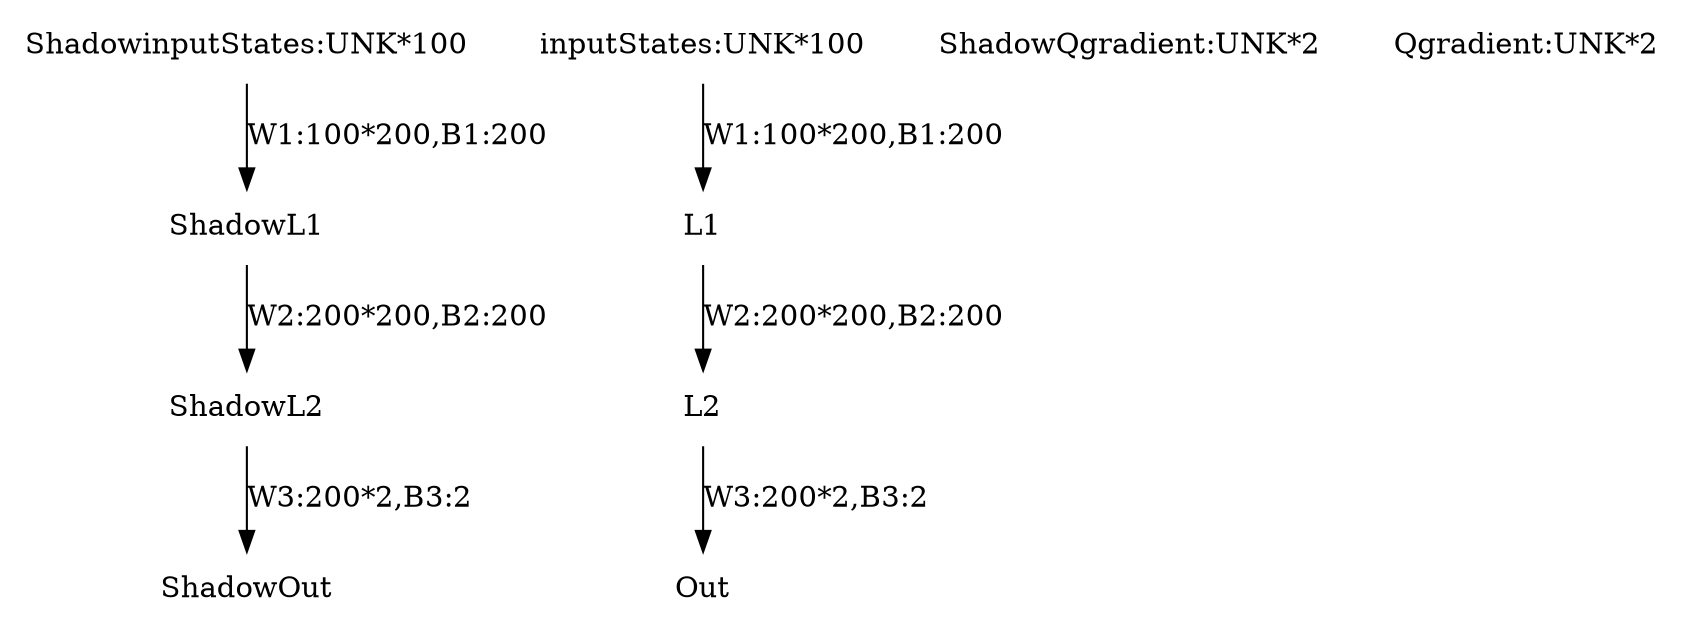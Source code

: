 digraph G{
                            edge [dir=forward]
                            node [shape=plaintext]
                            ShadowL1
L1
ShadowL3 [label=ShadowOut]
L3 [label=Out]
ShadowL2
L2
ShadowinputStates [label="ShadowinputStates:UNK*100"]
inputStates [label="inputStates:UNK*100"]
ShadowQgradient [label="ShadowQgradient:UNK*2"]
Qgradient [label="Qgradient:UNK*2"]
inputStates -> L1 [label="W1:100*200,B1:200"]
ShadowinputStates -> ShadowL1 [label="W1:100*200,B1:200"]
L1 -> L2 [label="W2:200*200,B2:200"]
ShadowL1 -> ShadowL2 [label="W2:200*200,B2:200"]
L2 -> L3 [label="W3:200*2,B3:2"]
ShadowL2 -> ShadowL3 [label="W3:200*2,B3:2"]

                            }